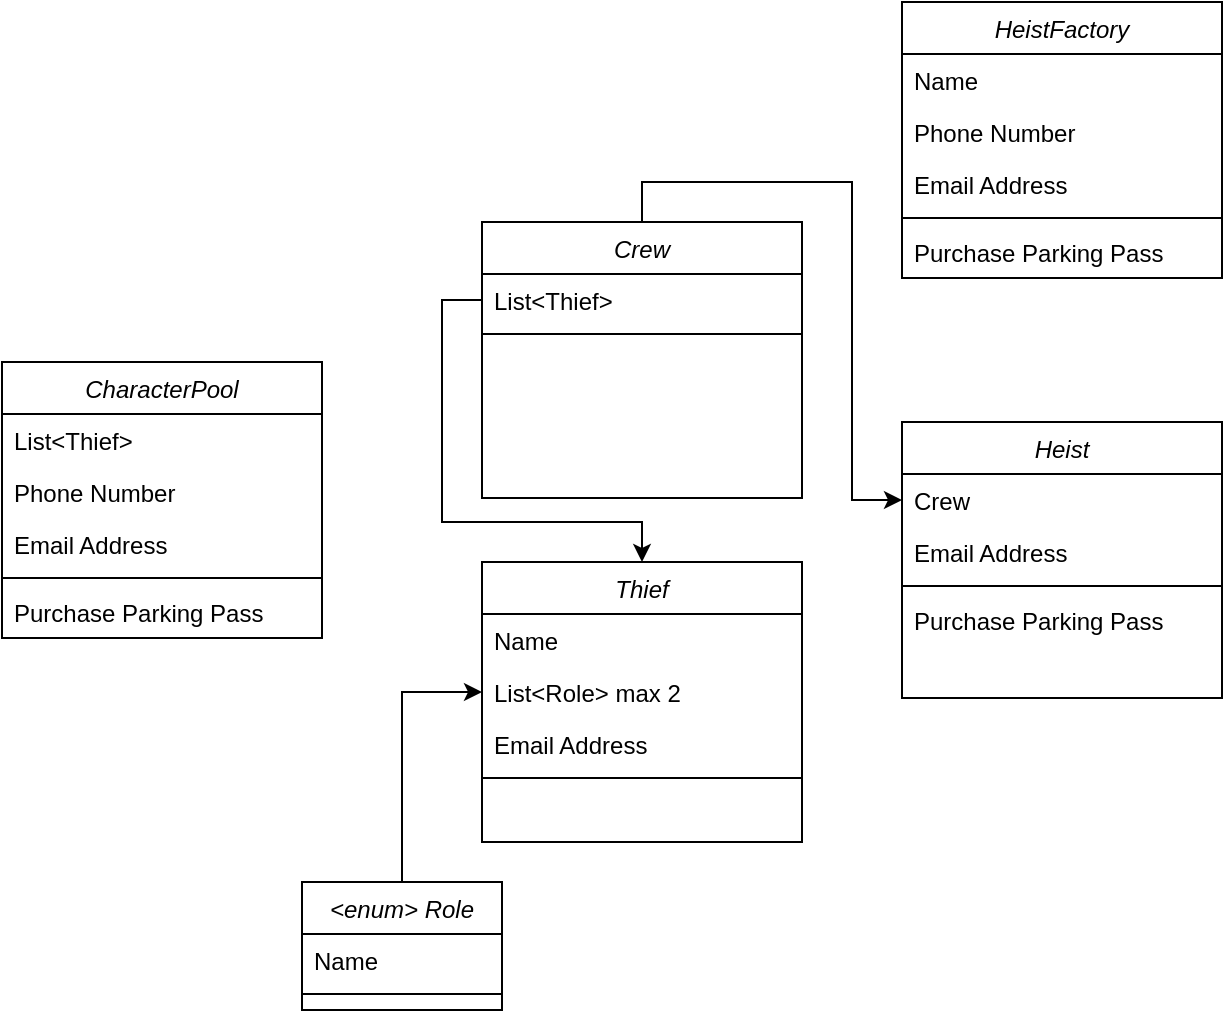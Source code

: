<mxfile version="21.1.4" type="device">
  <diagram id="C5RBs43oDa-KdzZeNtuy" name="Page-1">
    <mxGraphModel dx="1539" dy="739" grid="1" gridSize="10" guides="1" tooltips="1" connect="1" arrows="1" fold="1" page="1" pageScale="1" pageWidth="827" pageHeight="1169" math="0" shadow="0">
      <root>
        <mxCell id="WIyWlLk6GJQsqaUBKTNV-0" />
        <mxCell id="WIyWlLk6GJQsqaUBKTNV-1" parent="WIyWlLk6GJQsqaUBKTNV-0" />
        <mxCell id="zkfFHV4jXpPFQw0GAbJ--0" value="Thief" style="swimlane;fontStyle=2;align=center;verticalAlign=top;childLayout=stackLayout;horizontal=1;startSize=26;horizontalStack=0;resizeParent=1;resizeLast=0;collapsible=1;marginBottom=0;rounded=0;shadow=0;strokeWidth=1;" parent="WIyWlLk6GJQsqaUBKTNV-1" vertex="1">
          <mxGeometry x="220" y="290" width="160" height="140" as="geometry">
            <mxRectangle x="230" y="140" width="160" height="26" as="alternateBounds" />
          </mxGeometry>
        </mxCell>
        <mxCell id="zkfFHV4jXpPFQw0GAbJ--1" value="Name" style="text;align=left;verticalAlign=top;spacingLeft=4;spacingRight=4;overflow=hidden;rotatable=0;points=[[0,0.5],[1,0.5]];portConstraint=eastwest;" parent="zkfFHV4jXpPFQw0GAbJ--0" vertex="1">
          <mxGeometry y="26" width="160" height="26" as="geometry" />
        </mxCell>
        <mxCell id="zkfFHV4jXpPFQw0GAbJ--2" value="List&lt;Role&gt; max 2" style="text;align=left;verticalAlign=top;spacingLeft=4;spacingRight=4;overflow=hidden;rotatable=0;points=[[0,0.5],[1,0.5]];portConstraint=eastwest;rounded=0;shadow=0;html=0;" parent="zkfFHV4jXpPFQw0GAbJ--0" vertex="1">
          <mxGeometry y="52" width="160" height="26" as="geometry" />
        </mxCell>
        <mxCell id="zkfFHV4jXpPFQw0GAbJ--3" value="Email Address" style="text;align=left;verticalAlign=top;spacingLeft=4;spacingRight=4;overflow=hidden;rotatable=0;points=[[0,0.5],[1,0.5]];portConstraint=eastwest;rounded=0;shadow=0;html=0;" parent="zkfFHV4jXpPFQw0GAbJ--0" vertex="1">
          <mxGeometry y="78" width="160" height="26" as="geometry" />
        </mxCell>
        <mxCell id="zkfFHV4jXpPFQw0GAbJ--4" value="" style="line;html=1;strokeWidth=1;align=left;verticalAlign=middle;spacingTop=-1;spacingLeft=3;spacingRight=3;rotatable=0;labelPosition=right;points=[];portConstraint=eastwest;" parent="zkfFHV4jXpPFQw0GAbJ--0" vertex="1">
          <mxGeometry y="104" width="160" height="8" as="geometry" />
        </mxCell>
        <mxCell id="riUDxS9q1w-LRNHZeGXq-1" value="Heist" style="swimlane;fontStyle=2;align=center;verticalAlign=top;childLayout=stackLayout;horizontal=1;startSize=26;horizontalStack=0;resizeParent=1;resizeLast=0;collapsible=1;marginBottom=0;rounded=0;shadow=0;strokeWidth=1;" parent="WIyWlLk6GJQsqaUBKTNV-1" vertex="1">
          <mxGeometry x="430" y="220" width="160" height="138" as="geometry">
            <mxRectangle x="230" y="140" width="160" height="26" as="alternateBounds" />
          </mxGeometry>
        </mxCell>
        <mxCell id="riUDxS9q1w-LRNHZeGXq-3" value="Crew" style="text;align=left;verticalAlign=top;spacingLeft=4;spacingRight=4;overflow=hidden;rotatable=0;points=[[0,0.5],[1,0.5]];portConstraint=eastwest;rounded=0;shadow=0;html=0;" parent="riUDxS9q1w-LRNHZeGXq-1" vertex="1">
          <mxGeometry y="26" width="160" height="26" as="geometry" />
        </mxCell>
        <mxCell id="riUDxS9q1w-LRNHZeGXq-4" value="Email Address" style="text;align=left;verticalAlign=top;spacingLeft=4;spacingRight=4;overflow=hidden;rotatable=0;points=[[0,0.5],[1,0.5]];portConstraint=eastwest;rounded=0;shadow=0;html=0;" parent="riUDxS9q1w-LRNHZeGXq-1" vertex="1">
          <mxGeometry y="52" width="160" height="26" as="geometry" />
        </mxCell>
        <mxCell id="riUDxS9q1w-LRNHZeGXq-5" value="" style="line;html=1;strokeWidth=1;align=left;verticalAlign=middle;spacingTop=-1;spacingLeft=3;spacingRight=3;rotatable=0;labelPosition=right;points=[];portConstraint=eastwest;" parent="riUDxS9q1w-LRNHZeGXq-1" vertex="1">
          <mxGeometry y="78" width="160" height="8" as="geometry" />
        </mxCell>
        <mxCell id="riUDxS9q1w-LRNHZeGXq-6" value="Purchase Parking Pass" style="text;align=left;verticalAlign=top;spacingLeft=4;spacingRight=4;overflow=hidden;rotatable=0;points=[[0,0.5],[1,0.5]];portConstraint=eastwest;" parent="riUDxS9q1w-LRNHZeGXq-1" vertex="1">
          <mxGeometry y="86" width="160" height="26" as="geometry" />
        </mxCell>
        <mxCell id="riUDxS9q1w-LRNHZeGXq-7" value="HeistFactory" style="swimlane;fontStyle=2;align=center;verticalAlign=top;childLayout=stackLayout;horizontal=1;startSize=26;horizontalStack=0;resizeParent=1;resizeLast=0;collapsible=1;marginBottom=0;rounded=0;shadow=0;strokeWidth=1;" parent="WIyWlLk6GJQsqaUBKTNV-1" vertex="1">
          <mxGeometry x="430" y="10" width="160" height="138" as="geometry">
            <mxRectangle x="230" y="140" width="160" height="26" as="alternateBounds" />
          </mxGeometry>
        </mxCell>
        <mxCell id="riUDxS9q1w-LRNHZeGXq-8" value="Name" style="text;align=left;verticalAlign=top;spacingLeft=4;spacingRight=4;overflow=hidden;rotatable=0;points=[[0,0.5],[1,0.5]];portConstraint=eastwest;" parent="riUDxS9q1w-LRNHZeGXq-7" vertex="1">
          <mxGeometry y="26" width="160" height="26" as="geometry" />
        </mxCell>
        <mxCell id="riUDxS9q1w-LRNHZeGXq-9" value="Phone Number" style="text;align=left;verticalAlign=top;spacingLeft=4;spacingRight=4;overflow=hidden;rotatable=0;points=[[0,0.5],[1,0.5]];portConstraint=eastwest;rounded=0;shadow=0;html=0;" parent="riUDxS9q1w-LRNHZeGXq-7" vertex="1">
          <mxGeometry y="52" width="160" height="26" as="geometry" />
        </mxCell>
        <mxCell id="riUDxS9q1w-LRNHZeGXq-10" value="Email Address" style="text;align=left;verticalAlign=top;spacingLeft=4;spacingRight=4;overflow=hidden;rotatable=0;points=[[0,0.5],[1,0.5]];portConstraint=eastwest;rounded=0;shadow=0;html=0;" parent="riUDxS9q1w-LRNHZeGXq-7" vertex="1">
          <mxGeometry y="78" width="160" height="26" as="geometry" />
        </mxCell>
        <mxCell id="riUDxS9q1w-LRNHZeGXq-11" value="" style="line;html=1;strokeWidth=1;align=left;verticalAlign=middle;spacingTop=-1;spacingLeft=3;spacingRight=3;rotatable=0;labelPosition=right;points=[];portConstraint=eastwest;" parent="riUDxS9q1w-LRNHZeGXq-7" vertex="1">
          <mxGeometry y="104" width="160" height="8" as="geometry" />
        </mxCell>
        <mxCell id="riUDxS9q1w-LRNHZeGXq-12" value="Purchase Parking Pass" style="text;align=left;verticalAlign=top;spacingLeft=4;spacingRight=4;overflow=hidden;rotatable=0;points=[[0,0.5],[1,0.5]];portConstraint=eastwest;" parent="riUDxS9q1w-LRNHZeGXq-7" vertex="1">
          <mxGeometry y="112" width="160" height="26" as="geometry" />
        </mxCell>
        <mxCell id="riUDxS9q1w-LRNHZeGXq-24" style="edgeStyle=orthogonalEdgeStyle;rounded=0;orthogonalLoop=1;jettySize=auto;html=1;exitX=0.5;exitY=0;exitDx=0;exitDy=0;entryX=0;entryY=0.5;entryDx=0;entryDy=0;" parent="WIyWlLk6GJQsqaUBKTNV-1" source="riUDxS9q1w-LRNHZeGXq-16" target="riUDxS9q1w-LRNHZeGXq-3" edge="1">
          <mxGeometry relative="1" as="geometry" />
        </mxCell>
        <mxCell id="riUDxS9q1w-LRNHZeGXq-16" value="Crew" style="swimlane;fontStyle=2;align=center;verticalAlign=top;childLayout=stackLayout;horizontal=1;startSize=26;horizontalStack=0;resizeParent=1;resizeLast=0;collapsible=1;marginBottom=0;rounded=0;shadow=0;strokeWidth=1;" parent="WIyWlLk6GJQsqaUBKTNV-1" vertex="1">
          <mxGeometry x="220" y="120" width="160" height="138" as="geometry">
            <mxRectangle x="230" y="140" width="160" height="26" as="alternateBounds" />
          </mxGeometry>
        </mxCell>
        <mxCell id="riUDxS9q1w-LRNHZeGXq-17" value="List&lt;Thief&gt;" style="text;align=left;verticalAlign=top;spacingLeft=4;spacingRight=4;overflow=hidden;rotatable=0;points=[[0,0.5],[1,0.5]];portConstraint=eastwest;" parent="riUDxS9q1w-LRNHZeGXq-16" vertex="1">
          <mxGeometry y="26" width="160" height="26" as="geometry" />
        </mxCell>
        <mxCell id="riUDxS9q1w-LRNHZeGXq-20" value="" style="line;html=1;strokeWidth=1;align=left;verticalAlign=middle;spacingTop=-1;spacingLeft=3;spacingRight=3;rotatable=0;labelPosition=right;points=[];portConstraint=eastwest;" parent="riUDxS9q1w-LRNHZeGXq-16" vertex="1">
          <mxGeometry y="52" width="160" height="8" as="geometry" />
        </mxCell>
        <mxCell id="riUDxS9q1w-LRNHZeGXq-22" style="edgeStyle=orthogonalEdgeStyle;rounded=0;orthogonalLoop=1;jettySize=auto;html=1;exitX=0;exitY=0.5;exitDx=0;exitDy=0;entryX=0.5;entryY=0;entryDx=0;entryDy=0;" parent="WIyWlLk6GJQsqaUBKTNV-1" source="riUDxS9q1w-LRNHZeGXq-17" target="zkfFHV4jXpPFQw0GAbJ--0" edge="1">
          <mxGeometry relative="1" as="geometry">
            <Array as="points">
              <mxPoint x="200" y="159" />
              <mxPoint x="200" y="270" />
              <mxPoint x="300" y="270" />
            </Array>
          </mxGeometry>
        </mxCell>
        <mxCell id="riUDxS9q1w-LRNHZeGXq-39" value="CharacterPool" style="swimlane;fontStyle=2;align=center;verticalAlign=top;childLayout=stackLayout;horizontal=1;startSize=26;horizontalStack=0;resizeParent=1;resizeLast=0;collapsible=1;marginBottom=0;rounded=0;shadow=0;strokeWidth=1;" parent="WIyWlLk6GJQsqaUBKTNV-1" vertex="1">
          <mxGeometry x="-20" y="190" width="160" height="138" as="geometry">
            <mxRectangle x="230" y="140" width="160" height="26" as="alternateBounds" />
          </mxGeometry>
        </mxCell>
        <mxCell id="riUDxS9q1w-LRNHZeGXq-40" value="List&lt;Thief&gt;" style="text;align=left;verticalAlign=top;spacingLeft=4;spacingRight=4;overflow=hidden;rotatable=0;points=[[0,0.5],[1,0.5]];portConstraint=eastwest;" parent="riUDxS9q1w-LRNHZeGXq-39" vertex="1">
          <mxGeometry y="26" width="160" height="26" as="geometry" />
        </mxCell>
        <mxCell id="riUDxS9q1w-LRNHZeGXq-41" value="Phone Number" style="text;align=left;verticalAlign=top;spacingLeft=4;spacingRight=4;overflow=hidden;rotatable=0;points=[[0,0.5],[1,0.5]];portConstraint=eastwest;rounded=0;shadow=0;html=0;" parent="riUDxS9q1w-LRNHZeGXq-39" vertex="1">
          <mxGeometry y="52" width="160" height="26" as="geometry" />
        </mxCell>
        <mxCell id="riUDxS9q1w-LRNHZeGXq-42" value="Email Address" style="text;align=left;verticalAlign=top;spacingLeft=4;spacingRight=4;overflow=hidden;rotatable=0;points=[[0,0.5],[1,0.5]];portConstraint=eastwest;rounded=0;shadow=0;html=0;" parent="riUDxS9q1w-LRNHZeGXq-39" vertex="1">
          <mxGeometry y="78" width="160" height="26" as="geometry" />
        </mxCell>
        <mxCell id="riUDxS9q1w-LRNHZeGXq-43" value="" style="line;html=1;strokeWidth=1;align=left;verticalAlign=middle;spacingTop=-1;spacingLeft=3;spacingRight=3;rotatable=0;labelPosition=right;points=[];portConstraint=eastwest;" parent="riUDxS9q1w-LRNHZeGXq-39" vertex="1">
          <mxGeometry y="104" width="160" height="8" as="geometry" />
        </mxCell>
        <mxCell id="riUDxS9q1w-LRNHZeGXq-44" value="Purchase Parking Pass" style="text;align=left;verticalAlign=top;spacingLeft=4;spacingRight=4;overflow=hidden;rotatable=0;points=[[0,0.5],[1,0.5]];portConstraint=eastwest;" parent="riUDxS9q1w-LRNHZeGXq-39" vertex="1">
          <mxGeometry y="112" width="160" height="26" as="geometry" />
        </mxCell>
        <mxCell id="riUDxS9q1w-LRNHZeGXq-61" style="edgeStyle=orthogonalEdgeStyle;rounded=0;orthogonalLoop=1;jettySize=auto;html=1;exitX=0.5;exitY=0;exitDx=0;exitDy=0;entryX=0;entryY=0.5;entryDx=0;entryDy=0;" parent="WIyWlLk6GJQsqaUBKTNV-1" source="riUDxS9q1w-LRNHZeGXq-51" target="zkfFHV4jXpPFQw0GAbJ--2" edge="1">
          <mxGeometry relative="1" as="geometry" />
        </mxCell>
        <mxCell id="riUDxS9q1w-LRNHZeGXq-51" value="&lt;enum&gt; Role" style="swimlane;fontStyle=2;align=center;verticalAlign=top;childLayout=stackLayout;horizontal=1;startSize=26;horizontalStack=0;resizeParent=1;resizeLast=0;collapsible=1;marginBottom=0;rounded=0;shadow=0;strokeWidth=1;" parent="WIyWlLk6GJQsqaUBKTNV-1" vertex="1">
          <mxGeometry x="130" y="450" width="100" height="64" as="geometry">
            <mxRectangle x="230" y="140" width="160" height="26" as="alternateBounds" />
          </mxGeometry>
        </mxCell>
        <mxCell id="riUDxS9q1w-LRNHZeGXq-52" value="Name" style="text;align=left;verticalAlign=top;spacingLeft=4;spacingRight=4;overflow=hidden;rotatable=0;points=[[0,0.5],[1,0.5]];portConstraint=eastwest;" parent="riUDxS9q1w-LRNHZeGXq-51" vertex="1">
          <mxGeometry y="26" width="100" height="26" as="geometry" />
        </mxCell>
        <mxCell id="riUDxS9q1w-LRNHZeGXq-55" value="" style="line;html=1;strokeWidth=1;align=left;verticalAlign=middle;spacingTop=-1;spacingLeft=3;spacingRight=3;rotatable=0;labelPosition=right;points=[];portConstraint=eastwest;" parent="riUDxS9q1w-LRNHZeGXq-51" vertex="1">
          <mxGeometry y="52" width="100" height="8" as="geometry" />
        </mxCell>
      </root>
    </mxGraphModel>
  </diagram>
</mxfile>
